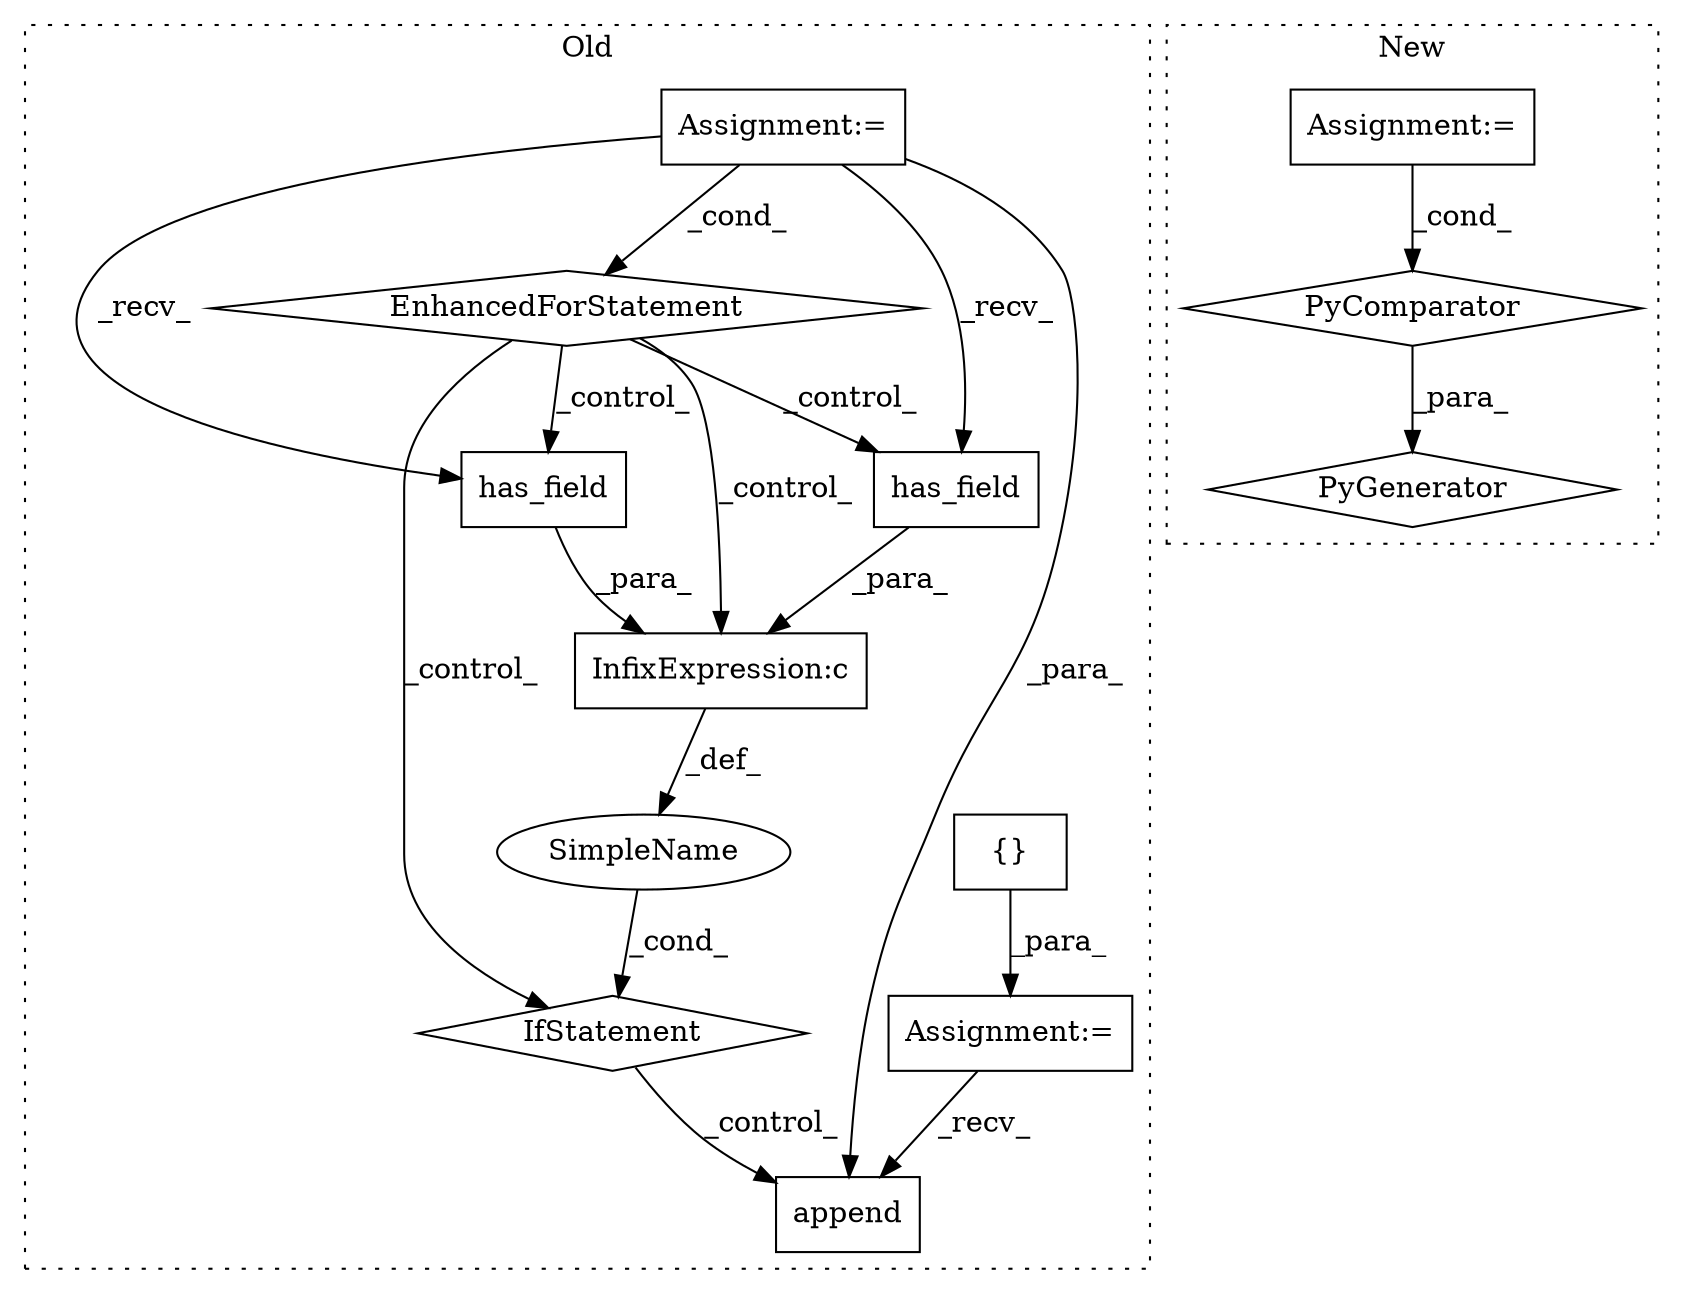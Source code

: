 digraph G {
subgraph cluster0 {
1 [label="has_field" a="32" s="3032,3054" l="10,1" shape="box"];
3 [label="InfixExpression:c" a="27" s="3055" l="4" shape="box"];
4 [label="has_field" a="32" s="3064,3103" l="10,1" shape="box"];
5 [label="EnhancedForStatement" a="70" s="2686,2760" l="53,2" shape="diamond"];
7 [label="IfStatement" a="25" s="2988,3105" l="4,2" shape="diamond"];
8 [label="SimpleName" a="42" s="" l="" shape="ellipse"];
9 [label="append" a="32" s="3134,3144" l="7,1" shape="box"];
10 [label="{}" a="4" s="2635" l="2" shape="box"];
12 [label="Assignment:=" a="7" s="2625" l="1" shape="box"];
13 [label="Assignment:=" a="7" s="2686,2760" l="53,2" shape="box"];
label = "Old";
style="dotted";
}
subgraph cluster1 {
2 [label="PyGenerator" a="107" s="3016" l="154" shape="diamond"];
6 [label="PyComparator" a="113" s="3102" l="62" shape="diamond"];
11 [label="Assignment:=" a="7" s="3102" l="62" shape="box"];
label = "New";
style="dotted";
}
1 -> 3 [label="_para_"];
3 -> 8 [label="_def_"];
4 -> 3 [label="_para_"];
5 -> 3 [label="_control_"];
5 -> 7 [label="_control_"];
5 -> 1 [label="_control_"];
5 -> 4 [label="_control_"];
6 -> 2 [label="_para_"];
7 -> 9 [label="_control_"];
8 -> 7 [label="_cond_"];
10 -> 12 [label="_para_"];
11 -> 6 [label="_cond_"];
12 -> 9 [label="_recv_"];
13 -> 9 [label="_para_"];
13 -> 4 [label="_recv_"];
13 -> 1 [label="_recv_"];
13 -> 5 [label="_cond_"];
}